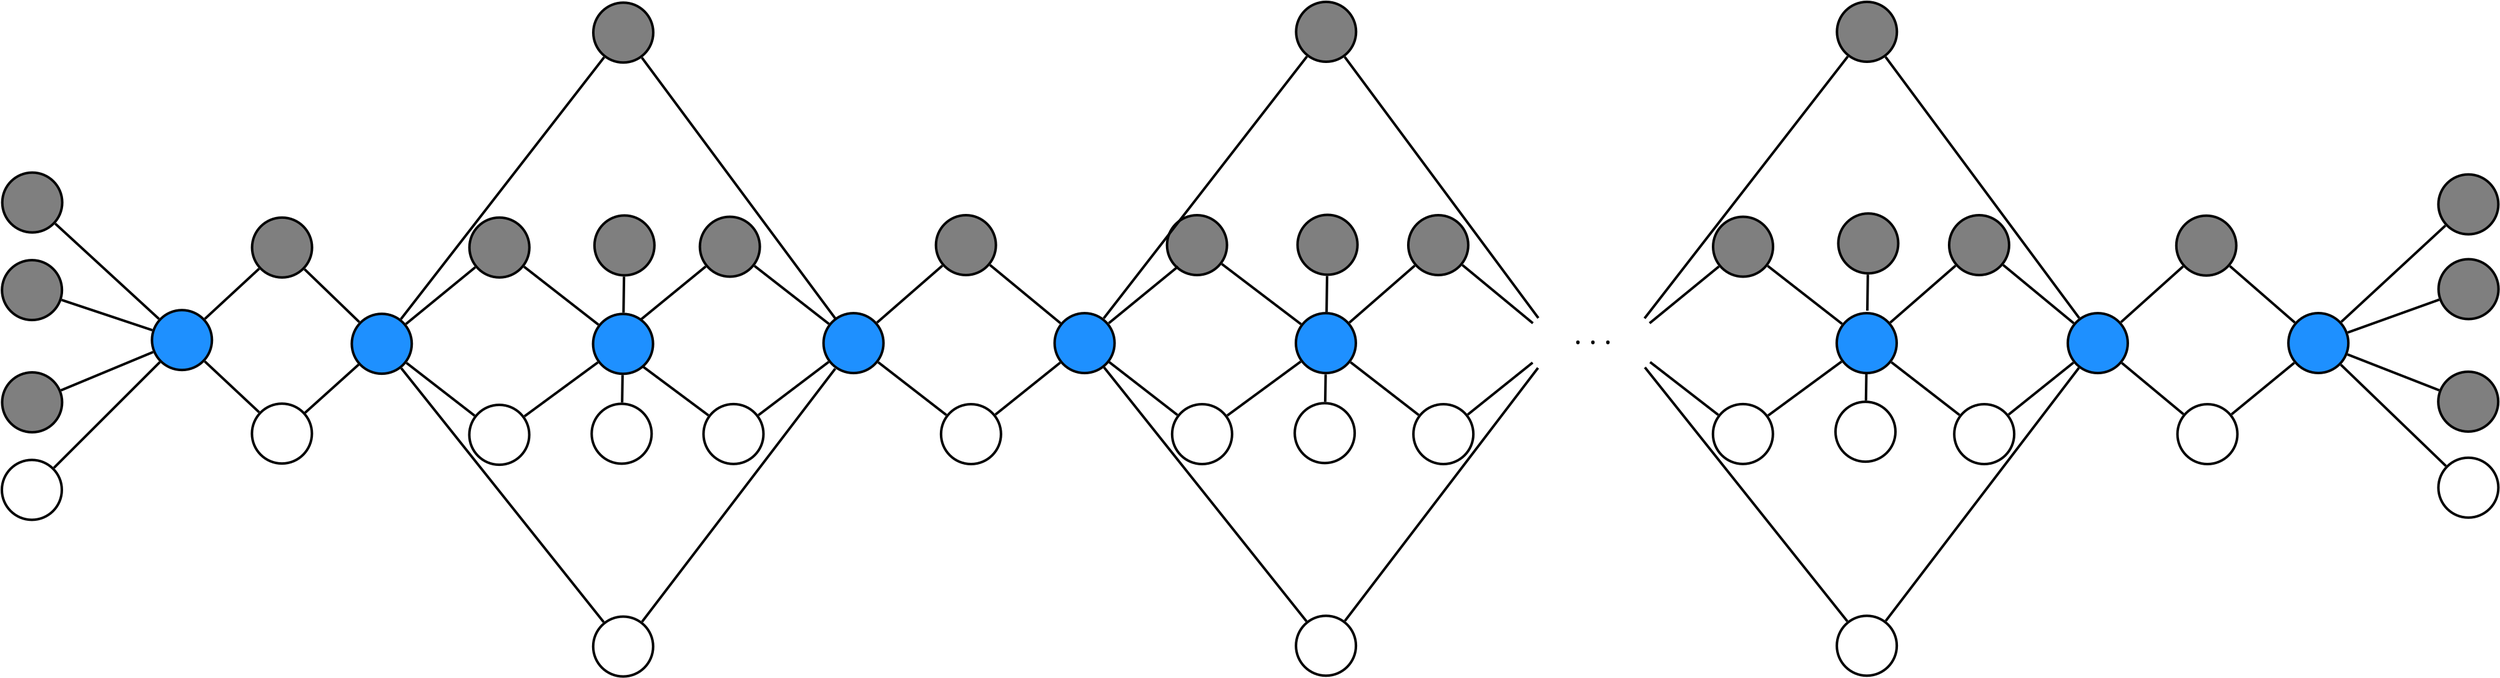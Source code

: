 <?xml version="1.0" encoding="UTF-8"?>
<dia:diagram xmlns:dia="http://www.lysator.liu.se/~alla/dia/">
  <dia:layer name="Background" visible="true" active="true">
    <dia:object type="Standard - Line" version="0" id="O0">
      <dia:attribute name="obj_pos">
        <dia:point val="77.195,16.646"/>
      </dia:attribute>
      <dia:attribute name="obj_bb">
        <dia:rectangle val="77.054,16.505;82.539,21.317"/>
      </dia:attribute>
      <dia:attribute name="conn_endpoints">
        <dia:point val="77.195,16.646"/>
        <dia:point val="82.397,21.176"/>
      </dia:attribute>
      <dia:attribute name="numcp">
        <dia:int val="1"/>
      </dia:attribute>
      <dia:attribute name="line_width">
        <dia:real val="0.2"/>
      </dia:attribute>
      <dia:connections>
        <dia:connection handle="0" to="O7" connection="8"/>
        <dia:connection handle="1" to="O19" connection="8"/>
      </dia:connections>
    </dia:object>
    <dia:object type="Standard - Line" version="0" id="O1">
      <dia:attribute name="obj_pos">
        <dia:point val="-40.924,16.633"/>
      </dia:attribute>
      <dia:attribute name="obj_bb">
        <dia:rectangle val="-41.064,16.492;-34.825,21.424"/>
      </dia:attribute>
      <dia:attribute name="conn_endpoints">
        <dia:point val="-40.924,16.633"/>
        <dia:point val="-34.965,21.284"/>
      </dia:attribute>
      <dia:attribute name="numcp">
        <dia:int val="1"/>
      </dia:attribute>
      <dia:attribute name="line_width">
        <dia:real val="0.2"/>
      </dia:attribute>
      <dia:connections>
        <dia:connection handle="0" to="O6" connection="8"/>
        <dia:connection handle="1" to="O26" connection="8"/>
      </dia:connections>
    </dia:object>
    <dia:object type="Standard - Line" version="0" id="O2">
      <dia:attribute name="obj_pos">
        <dia:point val="68.481,21.142"/>
      </dia:attribute>
      <dia:attribute name="obj_bb">
        <dia:rectangle val="68.34,16.535;73.592,21.283"/>
      </dia:attribute>
      <dia:attribute name="conn_endpoints">
        <dia:point val="68.481,21.142"/>
        <dia:point val="73.451,16.676"/>
      </dia:attribute>
      <dia:attribute name="numcp">
        <dia:int val="1"/>
      </dia:attribute>
      <dia:attribute name="line_width">
        <dia:real val="0.2"/>
      </dia:attribute>
      <dia:connections>
        <dia:connection handle="1" to="O7" connection="8"/>
      </dia:connections>
    </dia:object>
    <dia:object type="Standard - Line" version="0" id="O3">
      <dia:attribute name="obj_pos">
        <dia:point val="86.117,21.119"/>
      </dia:attribute>
      <dia:attribute name="obj_bb">
        <dia:rectangle val="85.975,13.257;94.598,21.261"/>
      </dia:attribute>
      <dia:attribute name="conn_endpoints">
        <dia:point val="86.117,21.119"/>
        <dia:point val="94.457,13.398"/>
      </dia:attribute>
      <dia:attribute name="numcp">
        <dia:int val="1"/>
      </dia:attribute>
      <dia:attribute name="line_width">
        <dia:real val="0.2"/>
      </dia:attribute>
      <dia:connections>
        <dia:connection handle="0" to="O19" connection="8"/>
        <dia:connection handle="1" to="O8" connection="8"/>
      </dia:connections>
    </dia:object>
    <dia:object type="Standard - Line" version="0" id="O4">
      <dia:attribute name="obj_pos">
        <dia:point val="86.635,21.971"/>
      </dia:attribute>
      <dia:attribute name="obj_bb">
        <dia:rectangle val="86.507,19.213;94.078,22.099"/>
      </dia:attribute>
      <dia:attribute name="conn_endpoints">
        <dia:point val="86.635,21.971"/>
        <dia:point val="93.95,19.341"/>
      </dia:attribute>
      <dia:attribute name="numcp">
        <dia:int val="1"/>
      </dia:attribute>
      <dia:attribute name="line_width">
        <dia:real val="0.2"/>
      </dia:attribute>
      <dia:connections>
        <dia:connection handle="0" to="O19" connection="8"/>
        <dia:connection handle="1" to="O9" connection="8"/>
      </dia:connections>
    </dia:object>
    <dia:object type="Standard - Line" version="0" id="O5">
      <dia:attribute name="obj_pos">
        <dia:point val="-50.378,21.228"/>
      </dia:attribute>
      <dia:attribute name="obj_bb">
        <dia:rectangle val="-50.519,16.539;-44.687,21.368"/>
      </dia:attribute>
      <dia:attribute name="conn_endpoints">
        <dia:point val="-50.378,21.228"/>
        <dia:point val="-44.828,16.68"/>
      </dia:attribute>
      <dia:attribute name="numcp">
        <dia:int val="1"/>
      </dia:attribute>
      <dia:attribute name="line_width">
        <dia:real val="0.2"/>
      </dia:attribute>
      <dia:connections>
        <dia:connection handle="1" to="O6" connection="8"/>
      </dia:connections>
    </dia:object>
    <dia:object type="Standard - Ellipse" version="0" id="O6">
      <dia:attribute name="obj_pos">
        <dia:point val="-45.294,12.695"/>
      </dia:attribute>
      <dia:attribute name="obj_bb">
        <dia:rectangle val="-45.394,12.595;-40.394,17.595"/>
      </dia:attribute>
      <dia:attribute name="elem_corner">
        <dia:point val="-45.294,12.695"/>
      </dia:attribute>
      <dia:attribute name="elem_width">
        <dia:real val="4.8"/>
      </dia:attribute>
      <dia:attribute name="elem_height">
        <dia:real val="4.8"/>
      </dia:attribute>
      <dia:attribute name="border_width">
        <dia:real val="0.2"/>
      </dia:attribute>
      <dia:attribute name="inner_color">
        <dia:color val="#7f7f7f"/>
      </dia:attribute>
      <dia:attribute name="aspect">
        <dia:enum val="2"/>
      </dia:attribute>
    </dia:object>
    <dia:object type="Standard - Ellipse" version="0" id="O7">
      <dia:attribute name="obj_pos">
        <dia:point val="72.91,12.605"/>
      </dia:attribute>
      <dia:attribute name="obj_bb">
        <dia:rectangle val="72.81,12.505;77.81,17.505"/>
      </dia:attribute>
      <dia:attribute name="elem_corner">
        <dia:point val="72.91,12.605"/>
      </dia:attribute>
      <dia:attribute name="elem_width">
        <dia:real val="4.8"/>
      </dia:attribute>
      <dia:attribute name="elem_height">
        <dia:real val="4.8"/>
      </dia:attribute>
      <dia:attribute name="border_width">
        <dia:real val="0.2"/>
      </dia:attribute>
      <dia:attribute name="inner_color">
        <dia:color val="#7f7f7f"/>
      </dia:attribute>
      <dia:attribute name="aspect">
        <dia:enum val="2"/>
      </dia:attribute>
    </dia:object>
    <dia:object type="Standard - Ellipse" version="0" id="O8">
      <dia:attribute name="obj_pos">
        <dia:point val="93.891,9.3"/>
      </dia:attribute>
      <dia:attribute name="obj_bb">
        <dia:rectangle val="93.791,9.2;98.791,14.2"/>
      </dia:attribute>
      <dia:attribute name="elem_corner">
        <dia:point val="93.891,9.3"/>
      </dia:attribute>
      <dia:attribute name="elem_width">
        <dia:real val="4.8"/>
      </dia:attribute>
      <dia:attribute name="elem_height">
        <dia:real val="4.8"/>
      </dia:attribute>
      <dia:attribute name="border_width">
        <dia:real val="0.2"/>
      </dia:attribute>
      <dia:attribute name="inner_color">
        <dia:color val="#7f7f7f"/>
      </dia:attribute>
      <dia:attribute name="aspect">
        <dia:enum val="2"/>
      </dia:attribute>
    </dia:object>
    <dia:object type="Standard - Ellipse" version="0" id="O9">
      <dia:attribute name="obj_pos">
        <dia:point val="93.903,16.095"/>
      </dia:attribute>
      <dia:attribute name="obj_bb">
        <dia:rectangle val="93.802,15.995;98.802,20.995"/>
      </dia:attribute>
      <dia:attribute name="elem_corner">
        <dia:point val="93.903,16.095"/>
      </dia:attribute>
      <dia:attribute name="elem_width">
        <dia:real val="4.8"/>
      </dia:attribute>
      <dia:attribute name="elem_height">
        <dia:real val="4.8"/>
      </dia:attribute>
      <dia:attribute name="border_width">
        <dia:real val="0.2"/>
      </dia:attribute>
      <dia:attribute name="inner_color">
        <dia:color val="#7f7f7f"/>
      </dia:attribute>
      <dia:attribute name="aspect">
        <dia:enum val="2"/>
      </dia:attribute>
    </dia:object>
    <dia:object type="Standard - Line" version="0" id="O10">
      <dia:attribute name="obj_pos">
        <dia:point val="77.331,28.532"/>
      </dia:attribute>
      <dia:attribute name="obj_bb">
        <dia:rectangle val="77.191,24.265;82.492,28.673"/>
      </dia:attribute>
      <dia:attribute name="conn_endpoints">
        <dia:point val="77.331,28.532"/>
        <dia:point val="82.351,24.405"/>
      </dia:attribute>
      <dia:attribute name="numcp">
        <dia:int val="1"/>
      </dia:attribute>
      <dia:attribute name="line_width">
        <dia:real val="0.2"/>
      </dia:attribute>
      <dia:connections>
        <dia:connection handle="0" to="O18" connection="8"/>
        <dia:connection handle="1" to="O19" connection="8"/>
      </dia:connections>
    </dia:object>
    <dia:object type="Standard - Line" version="0" id="O11">
      <dia:attribute name="obj_pos">
        <dia:point val="-40.612,28.599"/>
      </dia:attribute>
      <dia:attribute name="obj_bb">
        <dia:rectangle val="-40.752,24.192;-34.847,28.739"/>
      </dia:attribute>
      <dia:attribute name="conn_endpoints">
        <dia:point val="-40.612,28.599"/>
        <dia:point val="-34.987,24.332"/>
      </dia:attribute>
      <dia:attribute name="numcp">
        <dia:int val="1"/>
      </dia:attribute>
      <dia:attribute name="line_width">
        <dia:real val="0.2"/>
      </dia:attribute>
      <dia:connections>
        <dia:connection handle="0" to="O17" connection="8"/>
        <dia:connection handle="1" to="O26" connection="8"/>
      </dia:connections>
    </dia:object>
    <dia:object type="Standard - Line" version="0" id="O12">
      <dia:attribute name="obj_pos">
        <dia:point val="68.544,24.412"/>
      </dia:attribute>
      <dia:attribute name="obj_bb">
        <dia:rectangle val="68.403,24.271;73.619,28.661"/>
      </dia:attribute>
      <dia:attribute name="conn_endpoints">
        <dia:point val="68.544,24.412"/>
        <dia:point val="73.479,28.52"/>
      </dia:attribute>
      <dia:attribute name="numcp">
        <dia:int val="1"/>
      </dia:attribute>
      <dia:attribute name="line_width">
        <dia:real val="0.2"/>
      </dia:attribute>
      <dia:connections>
        <dia:connection handle="1" to="O18" connection="8"/>
      </dia:connections>
    </dia:object>
    <dia:object type="Standard - Line" version="0" id="O13">
      <dia:attribute name="obj_pos">
        <dia:point val="86.61,23.729"/>
      </dia:attribute>
      <dia:attribute name="obj_bb">
        <dia:rectangle val="86.48,23.599;94.083,26.733"/>
      </dia:attribute>
      <dia:attribute name="conn_endpoints">
        <dia:point val="86.61,23.729"/>
        <dia:point val="93.953,26.604"/>
      </dia:attribute>
      <dia:attribute name="numcp">
        <dia:int val="1"/>
      </dia:attribute>
      <dia:attribute name="line_width">
        <dia:real val="0.2"/>
      </dia:attribute>
      <dia:connections>
        <dia:connection handle="0" to="O19" connection="8"/>
        <dia:connection handle="1" to="O20" connection="8"/>
      </dia:connections>
    </dia:object>
    <dia:object type="Standard - Line" version="0" id="O14">
      <dia:attribute name="obj_pos">
        <dia:point val="86.081,24.553"/>
      </dia:attribute>
      <dia:attribute name="obj_bb">
        <dia:rectangle val="85.939,24.412;94.636,32.816"/>
      </dia:attribute>
      <dia:attribute name="conn_endpoints">
        <dia:point val="86.081,24.553"/>
        <dia:point val="94.494,32.674"/>
      </dia:attribute>
      <dia:attribute name="numcp">
        <dia:int val="1"/>
      </dia:attribute>
      <dia:attribute name="line_width">
        <dia:real val="0.2"/>
      </dia:attribute>
      <dia:connections>
        <dia:connection handle="0" to="O19" connection="8"/>
        <dia:connection handle="1" to="O21" connection="8"/>
      </dia:connections>
    </dia:object>
    <dia:object type="Standard - Text" version="1" id="O15">
      <dia:attribute name="obj_pos">
        <dia:point val="24.698,22.915"/>
      </dia:attribute>
      <dia:attribute name="obj_bb">
        <dia:rectangle val="24.698,20.815;28.285,23.45"/>
      </dia:attribute>
      <dia:attribute name="text">
        <dia:composite type="text">
          <dia:attribute name="string">
            <dia:string>#. . .#</dia:string>
          </dia:attribute>
          <dia:attribute name="font">
            <dia:font family="sans" style="0" name="Helvetica"/>
          </dia:attribute>
          <dia:attribute name="height">
            <dia:real val="2.825"/>
          </dia:attribute>
          <dia:attribute name="pos">
            <dia:point val="24.698,22.915"/>
          </dia:attribute>
          <dia:attribute name="color">
            <dia:color val="#000000"/>
          </dia:attribute>
          <dia:attribute name="alignment">
            <dia:enum val="0"/>
          </dia:attribute>
        </dia:composite>
      </dia:attribute>
      <dia:attribute name="valign">
        <dia:enum val="3"/>
      </dia:attribute>
    </dia:object>
    <dia:object type="Standard - Line" version="0" id="O16">
      <dia:attribute name="obj_pos">
        <dia:point val="-50.336,24.345"/>
      </dia:attribute>
      <dia:attribute name="obj_bb">
        <dia:rectangle val="-50.476,24.205;-44.467,28.757"/>
      </dia:attribute>
      <dia:attribute name="conn_endpoints">
        <dia:point val="-50.336,24.345"/>
        <dia:point val="-44.607,28.617"/>
      </dia:attribute>
      <dia:attribute name="numcp">
        <dia:int val="1"/>
      </dia:attribute>
      <dia:attribute name="line_width">
        <dia:real val="0.2"/>
      </dia:attribute>
      <dia:connections>
        <dia:connection handle="1" to="O17" connection="8"/>
      </dia:connections>
    </dia:object>
    <dia:object type="Standard - Ellipse" version="0" id="O17">
      <dia:attribute name="obj_pos">
        <dia:point val="-45.004,27.71"/>
      </dia:attribute>
      <dia:attribute name="obj_bb">
        <dia:rectangle val="-45.104,27.61;-40.104,32.61"/>
      </dia:attribute>
      <dia:attribute name="elem_corner">
        <dia:point val="-45.004,27.71"/>
      </dia:attribute>
      <dia:attribute name="elem_width">
        <dia:real val="4.8"/>
      </dia:attribute>
      <dia:attribute name="elem_height">
        <dia:real val="4.8"/>
      </dia:attribute>
      <dia:attribute name="border_width">
        <dia:real val="0.2"/>
      </dia:attribute>
      <dia:attribute name="show_background">
        <dia:boolean val="false"/>
      </dia:attribute>
      <dia:attribute name="aspect">
        <dia:enum val="2"/>
      </dia:attribute>
    </dia:object>
    <dia:object type="Standard - Ellipse" version="0" id="O18">
      <dia:attribute name="obj_pos">
        <dia:point val="73,27.72"/>
      </dia:attribute>
      <dia:attribute name="obj_bb">
        <dia:rectangle val="72.9,27.62;77.9,32.62"/>
      </dia:attribute>
      <dia:attribute name="elem_corner">
        <dia:point val="73,27.72"/>
      </dia:attribute>
      <dia:attribute name="elem_width">
        <dia:real val="4.8"/>
      </dia:attribute>
      <dia:attribute name="elem_height">
        <dia:real val="4.8"/>
      </dia:attribute>
      <dia:attribute name="border_width">
        <dia:real val="0.2"/>
      </dia:attribute>
      <dia:attribute name="show_background">
        <dia:boolean val="false"/>
      </dia:attribute>
      <dia:attribute name="aspect">
        <dia:enum val="2"/>
      </dia:attribute>
    </dia:object>
    <dia:object type="Standard - Ellipse" version="0" id="O19">
      <dia:attribute name="obj_pos">
        <dia:point val="81.882,20.418"/>
      </dia:attribute>
      <dia:attribute name="obj_bb">
        <dia:rectangle val="81.782,20.317;86.782,25.317"/>
      </dia:attribute>
      <dia:attribute name="elem_corner">
        <dia:point val="81.882,20.418"/>
      </dia:attribute>
      <dia:attribute name="elem_width">
        <dia:real val="4.8"/>
      </dia:attribute>
      <dia:attribute name="elem_height">
        <dia:real val="4.8"/>
      </dia:attribute>
      <dia:attribute name="border_width">
        <dia:real val="0.2"/>
      </dia:attribute>
      <dia:attribute name="inner_color">
        <dia:color val="#1e90ff"/>
      </dia:attribute>
      <dia:attribute name="aspect">
        <dia:enum val="2"/>
      </dia:attribute>
    </dia:object>
    <dia:object type="Standard - Ellipse" version="0" id="O20">
      <dia:attribute name="obj_pos">
        <dia:point val="93.881,25.115"/>
      </dia:attribute>
      <dia:attribute name="obj_bb">
        <dia:rectangle val="93.781,25.015;98.781,30.015"/>
      </dia:attribute>
      <dia:attribute name="elem_corner">
        <dia:point val="93.881,25.115"/>
      </dia:attribute>
      <dia:attribute name="elem_width">
        <dia:real val="4.8"/>
      </dia:attribute>
      <dia:attribute name="elem_height">
        <dia:real val="4.8"/>
      </dia:attribute>
      <dia:attribute name="border_width">
        <dia:real val="0.2"/>
      </dia:attribute>
      <dia:attribute name="inner_color">
        <dia:color val="#7f7f7f"/>
      </dia:attribute>
      <dia:attribute name="aspect">
        <dia:enum val="2"/>
      </dia:attribute>
    </dia:object>
    <dia:object type="Standard - Ellipse" version="0" id="O21">
      <dia:attribute name="obj_pos">
        <dia:point val="93.892,32.01"/>
      </dia:attribute>
      <dia:attribute name="obj_bb">
        <dia:rectangle val="93.793,31.91;98.793,36.91"/>
      </dia:attribute>
      <dia:attribute name="elem_corner">
        <dia:point val="93.892,32.01"/>
      </dia:attribute>
      <dia:attribute name="elem_width">
        <dia:real val="4.8"/>
      </dia:attribute>
      <dia:attribute name="elem_height">
        <dia:real val="4.8"/>
      </dia:attribute>
      <dia:attribute name="border_width">
        <dia:real val="0.2"/>
      </dia:attribute>
      <dia:attribute name="show_background">
        <dia:boolean val="false"/>
      </dia:attribute>
      <dia:attribute name="aspect">
        <dia:enum val="2"/>
      </dia:attribute>
    </dia:object>
    <dia:object type="Standard - Line" version="0" id="O22">
      <dia:attribute name="obj_pos">
        <dia:point val="-22.069,16.56"/>
      </dia:attribute>
      <dia:attribute name="obj_bb">
        <dia:rectangle val="-22.209,16.419;-16.28,21.37"/>
      </dia:attribute>
      <dia:attribute name="conn_endpoints">
        <dia:point val="-22.069,16.56"/>
        <dia:point val="-16.421,21.229"/>
      </dia:attribute>
      <dia:attribute name="numcp">
        <dia:int val="1"/>
      </dia:attribute>
      <dia:attribute name="line_width">
        <dia:real val="0.2"/>
      </dia:attribute>
      <dia:connections>
        <dia:connection handle="0" to="O28" connection="8"/>
        <dia:connection handle="1" to="O31" connection="8"/>
      </dia:connections>
    </dia:object>
    <dia:object type="Standard - Line" version="0" id="O23">
      <dia:attribute name="obj_pos">
        <dia:point val="-31.111,21.178"/>
      </dia:attribute>
      <dia:attribute name="obj_bb">
        <dia:rectangle val="-31.252,16.47;-25.737,21.319"/>
      </dia:attribute>
      <dia:attribute name="conn_endpoints">
        <dia:point val="-31.111,21.178"/>
        <dia:point val="-25.878,16.611"/>
      </dia:attribute>
      <dia:attribute name="numcp">
        <dia:int val="1"/>
      </dia:attribute>
      <dia:attribute name="line_width">
        <dia:real val="0.2"/>
      </dia:attribute>
      <dia:connections>
        <dia:connection handle="0" to="O26" connection="8"/>
        <dia:connection handle="1" to="O28" connection="8"/>
      </dia:connections>
    </dia:object>
    <dia:object type="Standard - Line" version="0" id="O24">
      <dia:attribute name="obj_pos">
        <dia:point val="-21.638,28.554"/>
      </dia:attribute>
      <dia:attribute name="obj_bb">
        <dia:rectangle val="-21.778,24.246;-16.304,28.695"/>
      </dia:attribute>
      <dia:attribute name="conn_endpoints">
        <dia:point val="-21.638,28.554"/>
        <dia:point val="-16.444,24.386"/>
      </dia:attribute>
      <dia:attribute name="numcp">
        <dia:int val="1"/>
      </dia:attribute>
      <dia:attribute name="line_width">
        <dia:real val="0.2"/>
      </dia:attribute>
      <dia:connections>
        <dia:connection handle="0" to="O27" connection="8"/>
        <dia:connection handle="1" to="O31" connection="8"/>
      </dia:connections>
    </dia:object>
    <dia:object type="Standard - Line" version="0" id="O25">
      <dia:attribute name="obj_pos">
        <dia:point val="-31.019,24.354"/>
      </dia:attribute>
      <dia:attribute name="obj_bb">
        <dia:rectangle val="-31.16,24.214;-25.422,28.727"/>
      </dia:attribute>
      <dia:attribute name="conn_endpoints">
        <dia:point val="-31.019,24.354"/>
        <dia:point val="-25.563,28.587"/>
      </dia:attribute>
      <dia:attribute name="numcp">
        <dia:int val="1"/>
      </dia:attribute>
      <dia:attribute name="line_width">
        <dia:real val="0.2"/>
      </dia:attribute>
      <dia:connections>
        <dia:connection handle="0" to="O26" connection="8"/>
        <dia:connection handle="1" to="O27" connection="8"/>
      </dia:connections>
    </dia:object>
    <dia:object type="Standard - Ellipse" version="0" id="O26">
      <dia:attribute name="obj_pos">
        <dia:point val="-35.395,20.422"/>
      </dia:attribute>
      <dia:attribute name="obj_bb">
        <dia:rectangle val="-35.495,20.322;-30.495,25.322"/>
      </dia:attribute>
      <dia:attribute name="elem_corner">
        <dia:point val="-35.395,20.422"/>
      </dia:attribute>
      <dia:attribute name="elem_width">
        <dia:real val="4.8"/>
      </dia:attribute>
      <dia:attribute name="elem_height">
        <dia:real val="4.8"/>
      </dia:attribute>
      <dia:attribute name="border_width">
        <dia:real val="0.2"/>
      </dia:attribute>
      <dia:attribute name="inner_color">
        <dia:color val="#1e90ff"/>
      </dia:attribute>
      <dia:attribute name="aspect">
        <dia:enum val="2"/>
      </dia:attribute>
    </dia:object>
    <dia:object type="Standard - Ellipse" version="0" id="O27">
      <dia:attribute name="obj_pos">
        <dia:point val="-25.987,27.719"/>
      </dia:attribute>
      <dia:attribute name="obj_bb">
        <dia:rectangle val="-26.087,27.619;-21.087,32.619"/>
      </dia:attribute>
      <dia:attribute name="elem_corner">
        <dia:point val="-25.987,27.719"/>
      </dia:attribute>
      <dia:attribute name="elem_width">
        <dia:real val="4.8"/>
      </dia:attribute>
      <dia:attribute name="elem_height">
        <dia:real val="4.8"/>
      </dia:attribute>
      <dia:attribute name="border_width">
        <dia:real val="0.2"/>
      </dia:attribute>
      <dia:attribute name="show_background">
        <dia:boolean val="false"/>
      </dia:attribute>
      <dia:attribute name="aspect">
        <dia:enum val="2"/>
      </dia:attribute>
    </dia:object>
    <dia:object type="Standard - Ellipse" version="0" id="O28">
      <dia:attribute name="obj_pos">
        <dia:point val="-26.395,12.568"/>
      </dia:attribute>
      <dia:attribute name="obj_bb">
        <dia:rectangle val="-26.495,12.467;-21.495,17.468"/>
      </dia:attribute>
      <dia:attribute name="elem_corner">
        <dia:point val="-26.395,12.568"/>
      </dia:attribute>
      <dia:attribute name="elem_width">
        <dia:real val="4.8"/>
      </dia:attribute>
      <dia:attribute name="elem_height">
        <dia:real val="4.8"/>
      </dia:attribute>
      <dia:attribute name="border_width">
        <dia:real val="0.2"/>
      </dia:attribute>
      <dia:attribute name="inner_color">
        <dia:color val="#7f7f7f"/>
      </dia:attribute>
      <dia:attribute name="aspect">
        <dia:enum val="2"/>
      </dia:attribute>
    </dia:object>
    <dia:object type="Standard - Line" version="0" id="O29">
      <dia:attribute name="obj_pos">
        <dia:point val="-3.507,16.48"/>
      </dia:attribute>
      <dia:attribute name="obj_bb">
        <dia:rectangle val="-3.647,16.34;2.975,21.449"/>
      </dia:attribute>
      <dia:attribute name="conn_endpoints">
        <dia:point val="-3.507,16.48"/>
        <dia:point val="2.835,21.309"/>
      </dia:attribute>
      <dia:attribute name="numcp">
        <dia:int val="1"/>
      </dia:attribute>
      <dia:attribute name="line_width">
        <dia:real val="0.2"/>
      </dia:attribute>
      <dia:connections>
        <dia:connection handle="0" to="O33" connection="8"/>
        <dia:connection handle="1" to="O40" connection="8"/>
      </dia:connections>
    </dia:object>
    <dia:object type="Standard - Line" version="0" id="O30">
      <dia:attribute name="obj_pos">
        <dia:point val="-12.524,24.343"/>
      </dia:attribute>
      <dia:attribute name="obj_bb">
        <dia:rectangle val="-12.664,24.203;-6.917,28.729"/>
      </dia:attribute>
      <dia:attribute name="conn_endpoints">
        <dia:point val="-12.524,24.343"/>
        <dia:point val="-7.058,28.588"/>
      </dia:attribute>
      <dia:attribute name="numcp">
        <dia:int val="1"/>
      </dia:attribute>
      <dia:attribute name="line_width">
        <dia:real val="0.2"/>
      </dia:attribute>
      <dia:connections>
        <dia:connection handle="1" to="O32" connection="8"/>
      </dia:connections>
    </dia:object>
    <dia:object type="Standard - Ellipse" version="0" id="O31">
      <dia:attribute name="obj_pos">
        <dia:point val="-16.895,20.422"/>
      </dia:attribute>
      <dia:attribute name="obj_bb">
        <dia:rectangle val="-16.995,20.322;-11.995,25.322"/>
      </dia:attribute>
      <dia:attribute name="elem_corner">
        <dia:point val="-16.895,20.422"/>
      </dia:attribute>
      <dia:attribute name="elem_width">
        <dia:real val="4.8"/>
      </dia:attribute>
      <dia:attribute name="elem_height">
        <dia:real val="4.8"/>
      </dia:attribute>
      <dia:attribute name="border_width">
        <dia:real val="0.2"/>
      </dia:attribute>
      <dia:attribute name="inner_color">
        <dia:color val="#1e90ff"/>
      </dia:attribute>
      <dia:attribute name="aspect">
        <dia:enum val="2"/>
      </dia:attribute>
    </dia:object>
    <dia:object type="Standard - Ellipse" version="0" id="O32">
      <dia:attribute name="obj_pos">
        <dia:point val="-7.487,27.719"/>
      </dia:attribute>
      <dia:attribute name="obj_bb">
        <dia:rectangle val="-7.587,27.619;-2.587,32.619"/>
      </dia:attribute>
      <dia:attribute name="elem_corner">
        <dia:point val="-7.487,27.719"/>
      </dia:attribute>
      <dia:attribute name="elem_width">
        <dia:real val="4.8"/>
      </dia:attribute>
      <dia:attribute name="elem_height">
        <dia:real val="4.8"/>
      </dia:attribute>
      <dia:attribute name="border_width">
        <dia:real val="0.2"/>
      </dia:attribute>
      <dia:attribute name="show_background">
        <dia:boolean val="false"/>
      </dia:attribute>
      <dia:attribute name="aspect">
        <dia:enum val="2"/>
      </dia:attribute>
    </dia:object>
    <dia:object type="Standard - Ellipse" version="0" id="O33">
      <dia:attribute name="obj_pos">
        <dia:point val="-7.895,12.568"/>
      </dia:attribute>
      <dia:attribute name="obj_bb">
        <dia:rectangle val="-7.995,12.467;-2.995,17.468"/>
      </dia:attribute>
      <dia:attribute name="elem_corner">
        <dia:point val="-7.895,12.568"/>
      </dia:attribute>
      <dia:attribute name="elem_width">
        <dia:real val="4.8"/>
      </dia:attribute>
      <dia:attribute name="elem_height">
        <dia:real val="4.8"/>
      </dia:attribute>
      <dia:attribute name="border_width">
        <dia:real val="0.2"/>
      </dia:attribute>
      <dia:attribute name="inner_color">
        <dia:color val="#7f7f7f"/>
      </dia:attribute>
      <dia:attribute name="aspect">
        <dia:enum val="2"/>
      </dia:attribute>
    </dia:object>
    <dia:object type="Standard - Line" version="0" id="O34">
      <dia:attribute name="obj_pos">
        <dia:point val="-12.561,21.228"/>
      </dia:attribute>
      <dia:attribute name="obj_bb">
        <dia:rectangle val="-12.702,16.539;-6.87,21.369"/>
      </dia:attribute>
      <dia:attribute name="conn_endpoints">
        <dia:point val="-12.561,21.228"/>
        <dia:point val="-7.011,16.68"/>
      </dia:attribute>
      <dia:attribute name="numcp">
        <dia:int val="1"/>
      </dia:attribute>
      <dia:attribute name="line_width">
        <dia:real val="0.2"/>
      </dia:attribute>
    </dia:object>
    <dia:object type="Standard - Line" version="0" id="O35">
      <dia:attribute name="obj_pos">
        <dia:point val="-3.074,28.629"/>
      </dia:attribute>
      <dia:attribute name="obj_bb">
        <dia:rectangle val="-3.213,24.163;2.949,28.769"/>
      </dia:attribute>
      <dia:attribute name="conn_endpoints">
        <dia:point val="-3.074,28.629"/>
        <dia:point val="2.809,24.302"/>
      </dia:attribute>
      <dia:attribute name="numcp">
        <dia:int val="1"/>
      </dia:attribute>
      <dia:attribute name="line_width">
        <dia:real val="0.2"/>
      </dia:attribute>
      <dia:connections>
        <dia:connection handle="1" to="O40" connection="8"/>
      </dia:connections>
    </dia:object>
    <dia:object type="Standard - Line" version="0" id="O36">
      <dia:attribute name="obj_pos">
        <dia:point val="15.749,16.561"/>
      </dia:attribute>
      <dia:attribute name="obj_bb">
        <dia:rectangle val="15.609,16.42;21.537,21.37"/>
      </dia:attribute>
      <dia:attribute name="conn_endpoints">
        <dia:point val="15.749,16.561"/>
        <dia:point val="21.396,21.229"/>
      </dia:attribute>
      <dia:attribute name="numcp">
        <dia:int val="1"/>
      </dia:attribute>
      <dia:attribute name="line_width">
        <dia:real val="0.2"/>
      </dia:attribute>
      <dia:connections>
        <dia:connection handle="0" to="O42" connection="8"/>
      </dia:connections>
    </dia:object>
    <dia:object type="Standard - Line" version="0" id="O37">
      <dia:attribute name="obj_pos">
        <dia:point val="6.706,21.178"/>
      </dia:attribute>
      <dia:attribute name="obj_bb">
        <dia:rectangle val="6.565,16.47;12.08,21.319"/>
      </dia:attribute>
      <dia:attribute name="conn_endpoints">
        <dia:point val="6.706,21.178"/>
        <dia:point val="11.939,16.611"/>
      </dia:attribute>
      <dia:attribute name="numcp">
        <dia:int val="1"/>
      </dia:attribute>
      <dia:attribute name="line_width">
        <dia:real val="0.2"/>
      </dia:attribute>
      <dia:connections>
        <dia:connection handle="0" to="O40" connection="8"/>
        <dia:connection handle="1" to="O42" connection="8"/>
      </dia:connections>
    </dia:object>
    <dia:object type="Standard - Line" version="0" id="O38">
      <dia:attribute name="obj_pos">
        <dia:point val="16.18,28.554"/>
      </dia:attribute>
      <dia:attribute name="obj_bb">
        <dia:rectangle val="16.039,24.246;21.514,28.695"/>
      </dia:attribute>
      <dia:attribute name="conn_endpoints">
        <dia:point val="16.18,28.554"/>
        <dia:point val="21.373,24.386"/>
      </dia:attribute>
      <dia:attribute name="numcp">
        <dia:int val="1"/>
      </dia:attribute>
      <dia:attribute name="line_width">
        <dia:real val="0.2"/>
      </dia:attribute>
      <dia:connections>
        <dia:connection handle="0" to="O41" connection="8"/>
      </dia:connections>
    </dia:object>
    <dia:object type="Standard - Line" version="0" id="O39">
      <dia:attribute name="obj_pos">
        <dia:point val="6.798,24.354"/>
      </dia:attribute>
      <dia:attribute name="obj_bb">
        <dia:rectangle val="6.658,24.214;12.395,28.727"/>
      </dia:attribute>
      <dia:attribute name="conn_endpoints">
        <dia:point val="6.798,24.354"/>
        <dia:point val="12.255,28.587"/>
      </dia:attribute>
      <dia:attribute name="numcp">
        <dia:int val="1"/>
      </dia:attribute>
      <dia:attribute name="line_width">
        <dia:real val="0.2"/>
      </dia:attribute>
      <dia:connections>
        <dia:connection handle="0" to="O40" connection="8"/>
        <dia:connection handle="1" to="O41" connection="8"/>
      </dia:connections>
    </dia:object>
    <dia:object type="Standard - Ellipse" version="0" id="O40">
      <dia:attribute name="obj_pos">
        <dia:point val="2.422,20.422"/>
      </dia:attribute>
      <dia:attribute name="obj_bb">
        <dia:rectangle val="2.322,20.322;7.322,25.322"/>
      </dia:attribute>
      <dia:attribute name="elem_corner">
        <dia:point val="2.422,20.422"/>
      </dia:attribute>
      <dia:attribute name="elem_width">
        <dia:real val="4.8"/>
      </dia:attribute>
      <dia:attribute name="elem_height">
        <dia:real val="4.8"/>
      </dia:attribute>
      <dia:attribute name="border_width">
        <dia:real val="0.2"/>
      </dia:attribute>
      <dia:attribute name="inner_color">
        <dia:color val="#1e90ff"/>
      </dia:attribute>
      <dia:attribute name="aspect">
        <dia:enum val="2"/>
      </dia:attribute>
    </dia:object>
    <dia:object type="Standard - Ellipse" version="0" id="O41">
      <dia:attribute name="obj_pos">
        <dia:point val="11.83,27.719"/>
      </dia:attribute>
      <dia:attribute name="obj_bb">
        <dia:rectangle val="11.73,27.619;16.73,32.619"/>
      </dia:attribute>
      <dia:attribute name="elem_corner">
        <dia:point val="11.83,27.719"/>
      </dia:attribute>
      <dia:attribute name="elem_width">
        <dia:real val="4.8"/>
      </dia:attribute>
      <dia:attribute name="elem_height">
        <dia:real val="4.8"/>
      </dia:attribute>
      <dia:attribute name="border_width">
        <dia:real val="0.2"/>
      </dia:attribute>
      <dia:attribute name="show_background">
        <dia:boolean val="false"/>
      </dia:attribute>
      <dia:attribute name="aspect">
        <dia:enum val="2"/>
      </dia:attribute>
    </dia:object>
    <dia:object type="Standard - Ellipse" version="0" id="O42">
      <dia:attribute name="obj_pos">
        <dia:point val="11.422,12.568"/>
      </dia:attribute>
      <dia:attribute name="obj_bb">
        <dia:rectangle val="11.322,12.467;16.323,17.468"/>
      </dia:attribute>
      <dia:attribute name="elem_corner">
        <dia:point val="11.422,12.568"/>
      </dia:attribute>
      <dia:attribute name="elem_width">
        <dia:real val="4.8"/>
      </dia:attribute>
      <dia:attribute name="elem_height">
        <dia:real val="4.8"/>
      </dia:attribute>
      <dia:attribute name="border_width">
        <dia:real val="0.2"/>
      </dia:attribute>
      <dia:attribute name="inner_color">
        <dia:color val="#7f7f7f"/>
      </dia:attribute>
      <dia:attribute name="aspect">
        <dia:enum val="2"/>
      </dia:attribute>
    </dia:object>
    <dia:object type="Standard - Line" version="0" id="O43">
      <dia:attribute name="obj_pos">
        <dia:point val="6.328,-0.124"/>
      </dia:attribute>
      <dia:attribute name="obj_bb">
        <dia:rectangle val="6.188,-0.263;21.974,20.952"/>
      </dia:attribute>
      <dia:attribute name="conn_endpoints">
        <dia:point val="6.328,-0.124"/>
        <dia:point val="21.834,20.812"/>
      </dia:attribute>
      <dia:attribute name="numcp">
        <dia:int val="1"/>
      </dia:attribute>
      <dia:attribute name="line_width">
        <dia:real val="0.2"/>
      </dia:attribute>
      <dia:connections>
        <dia:connection handle="0" to="O45" connection="8"/>
      </dia:connections>
    </dia:object>
    <dia:object type="Standard - Line" version="0" id="O44">
      <dia:attribute name="obj_pos">
        <dia:point val="-12.964,20.838"/>
      </dia:attribute>
      <dia:attribute name="obj_bb">
        <dia:rectangle val="-13.104,-0.298;3.45,20.978"/>
      </dia:attribute>
      <dia:attribute name="conn_endpoints">
        <dia:point val="-12.964,20.838"/>
        <dia:point val="3.309,-0.158"/>
      </dia:attribute>
      <dia:attribute name="numcp">
        <dia:int val="1"/>
      </dia:attribute>
      <dia:attribute name="line_width">
        <dia:real val="0.2"/>
      </dia:attribute>
      <dia:connections>
        <dia:connection handle="1" to="O45" connection="8"/>
      </dia:connections>
    </dia:object>
    <dia:object type="Standard - Ellipse" version="0" id="O45">
      <dia:attribute name="obj_pos">
        <dia:point val="2.44,-4.532"/>
      </dia:attribute>
      <dia:attribute name="obj_bb">
        <dia:rectangle val="2.34,-4.632;7.34,0.368"/>
      </dia:attribute>
      <dia:attribute name="elem_corner">
        <dia:point val="2.44,-4.532"/>
      </dia:attribute>
      <dia:attribute name="elem_width">
        <dia:real val="4.8"/>
      </dia:attribute>
      <dia:attribute name="elem_height">
        <dia:real val="4.8"/>
      </dia:attribute>
      <dia:attribute name="border_width">
        <dia:real val="0.2"/>
      </dia:attribute>
      <dia:attribute name="inner_color">
        <dia:color val="#7f7f7f"/>
      </dia:attribute>
      <dia:attribute name="aspect">
        <dia:enum val="2"/>
      </dia:attribute>
    </dia:object>
    <dia:object type="Standard - Line" version="0" id="O46">
      <dia:attribute name="obj_pos">
        <dia:point val="6.345,45.094"/>
      </dia:attribute>
      <dia:attribute name="obj_bb">
        <dia:rectangle val="6.205,24.669;21.947,45.234"/>
      </dia:attribute>
      <dia:attribute name="conn_endpoints">
        <dia:point val="6.345,45.094"/>
        <dia:point val="21.807,24.809"/>
      </dia:attribute>
      <dia:attribute name="numcp">
        <dia:int val="1"/>
      </dia:attribute>
      <dia:attribute name="line_width">
        <dia:real val="0.2"/>
      </dia:attribute>
      <dia:connections>
        <dia:connection handle="0" to="O48" connection="8"/>
      </dia:connections>
    </dia:object>
    <dia:object type="Standard - Line" version="0" id="O47">
      <dia:attribute name="obj_pos">
        <dia:point val="-12.938,24.768"/>
      </dia:attribute>
      <dia:attribute name="obj_bb">
        <dia:rectangle val="-13.078,24.628;3.413,45.267"/>
      </dia:attribute>
      <dia:attribute name="conn_endpoints">
        <dia:point val="-12.938,24.768"/>
        <dia:point val="3.273,45.127"/>
      </dia:attribute>
      <dia:attribute name="numcp">
        <dia:int val="1"/>
      </dia:attribute>
      <dia:attribute name="line_width">
        <dia:real val="0.2"/>
      </dia:attribute>
      <dia:connections>
        <dia:connection handle="1" to="O48" connection="8"/>
      </dia:connections>
    </dia:object>
    <dia:object type="Standard - Ellipse" version="0" id="O48">
      <dia:attribute name="obj_pos">
        <dia:point val="2.43,44.682"/>
      </dia:attribute>
      <dia:attribute name="obj_bb">
        <dia:rectangle val="2.33,44.583;7.33,49.583"/>
      </dia:attribute>
      <dia:attribute name="elem_corner">
        <dia:point val="2.43,44.682"/>
      </dia:attribute>
      <dia:attribute name="elem_width">
        <dia:real val="4.8"/>
      </dia:attribute>
      <dia:attribute name="elem_height">
        <dia:real val="4.8"/>
      </dia:attribute>
      <dia:attribute name="border_width">
        <dia:real val="0.2"/>
      </dia:attribute>
      <dia:attribute name="show_background">
        <dia:boolean val="false"/>
      </dia:attribute>
      <dia:attribute name="aspect">
        <dia:enum val="2"/>
      </dia:attribute>
    </dia:object>
    <dia:object type="Standard - Line" version="0" id="O49">
      <dia:attribute name="obj_pos">
        <dia:point val="40.193,16.633"/>
      </dia:attribute>
      <dia:attribute name="obj_bb">
        <dia:rectangle val="40.053,16.492;46.292,21.424"/>
      </dia:attribute>
      <dia:attribute name="conn_endpoints">
        <dia:point val="40.193,16.633"/>
        <dia:point val="46.152,21.284"/>
      </dia:attribute>
      <dia:attribute name="numcp">
        <dia:int val="1"/>
      </dia:attribute>
      <dia:attribute name="line_width">
        <dia:real val="0.2"/>
      </dia:attribute>
      <dia:connections>
        <dia:connection handle="0" to="O51" connection="8"/>
        <dia:connection handle="1" to="O59" connection="8"/>
      </dia:connections>
    </dia:object>
    <dia:object type="Standard - Line" version="0" id="O50">
      <dia:attribute name="obj_pos">
        <dia:point val="30.739,21.228"/>
      </dia:attribute>
      <dia:attribute name="obj_bb">
        <dia:rectangle val="30.599,16.539;36.43,21.368"/>
      </dia:attribute>
      <dia:attribute name="conn_endpoints">
        <dia:point val="30.739,21.228"/>
        <dia:point val="36.289,16.68"/>
      </dia:attribute>
      <dia:attribute name="numcp">
        <dia:int val="1"/>
      </dia:attribute>
      <dia:attribute name="line_width">
        <dia:real val="0.2"/>
      </dia:attribute>
      <dia:connections>
        <dia:connection handle="1" to="O51" connection="8"/>
      </dia:connections>
    </dia:object>
    <dia:object type="Standard - Ellipse" version="0" id="O51">
      <dia:attribute name="obj_pos">
        <dia:point val="35.823,12.695"/>
      </dia:attribute>
      <dia:attribute name="obj_bb">
        <dia:rectangle val="35.723,12.595;40.723,17.595"/>
      </dia:attribute>
      <dia:attribute name="elem_corner">
        <dia:point val="35.823,12.695"/>
      </dia:attribute>
      <dia:attribute name="elem_width">
        <dia:real val="4.8"/>
      </dia:attribute>
      <dia:attribute name="elem_height">
        <dia:real val="4.8"/>
      </dia:attribute>
      <dia:attribute name="border_width">
        <dia:real val="0.2"/>
      </dia:attribute>
      <dia:attribute name="inner_color">
        <dia:color val="#7f7f7f"/>
      </dia:attribute>
      <dia:attribute name="aspect">
        <dia:enum val="2"/>
      </dia:attribute>
    </dia:object>
    <dia:object type="Standard - Line" version="0" id="O52">
      <dia:attribute name="obj_pos">
        <dia:point val="40.226,28.629"/>
      </dia:attribute>
      <dia:attribute name="obj_bb">
        <dia:rectangle val="40.087,24.163;46.249,28.769"/>
      </dia:attribute>
      <dia:attribute name="conn_endpoints">
        <dia:point val="40.226,28.629"/>
        <dia:point val="46.109,24.302"/>
      </dia:attribute>
      <dia:attribute name="numcp">
        <dia:int val="1"/>
      </dia:attribute>
      <dia:attribute name="line_width">
        <dia:real val="0.2"/>
      </dia:attribute>
      <dia:connections>
        <dia:connection handle="0" to="O54" connection="8"/>
        <dia:connection handle="1" to="O59" connection="8"/>
      </dia:connections>
    </dia:object>
    <dia:object type="Standard - Line" version="0" id="O53">
      <dia:attribute name="obj_pos">
        <dia:point val="30.781,24.345"/>
      </dia:attribute>
      <dia:attribute name="obj_bb">
        <dia:rectangle val="30.64,24.205;36.378,28.718"/>
      </dia:attribute>
      <dia:attribute name="conn_endpoints">
        <dia:point val="30.781,24.345"/>
        <dia:point val="36.238,28.578"/>
      </dia:attribute>
      <dia:attribute name="numcp">
        <dia:int val="1"/>
      </dia:attribute>
      <dia:attribute name="line_width">
        <dia:real val="0.2"/>
      </dia:attribute>
      <dia:connections>
        <dia:connection handle="1" to="O54" connection="8"/>
      </dia:connections>
    </dia:object>
    <dia:object type="Standard - Ellipse" version="0" id="O54">
      <dia:attribute name="obj_pos">
        <dia:point val="35.813,27.71"/>
      </dia:attribute>
      <dia:attribute name="obj_bb">
        <dia:rectangle val="35.713,27.61;40.713,32.61"/>
      </dia:attribute>
      <dia:attribute name="elem_corner">
        <dia:point val="35.813,27.71"/>
      </dia:attribute>
      <dia:attribute name="elem_width">
        <dia:real val="4.8"/>
      </dia:attribute>
      <dia:attribute name="elem_height">
        <dia:real val="4.8"/>
      </dia:attribute>
      <dia:attribute name="border_width">
        <dia:real val="0.2"/>
      </dia:attribute>
      <dia:attribute name="show_background">
        <dia:boolean val="false"/>
      </dia:attribute>
      <dia:attribute name="aspect">
        <dia:enum val="2"/>
      </dia:attribute>
    </dia:object>
    <dia:object type="Standard - Line" version="0" id="O55">
      <dia:attribute name="obj_pos">
        <dia:point val="59.049,16.56"/>
      </dia:attribute>
      <dia:attribute name="obj_bb">
        <dia:rectangle val="58.908,16.419;64.837,21.37"/>
      </dia:attribute>
      <dia:attribute name="conn_endpoints">
        <dia:point val="59.049,16.56"/>
        <dia:point val="64.696,21.229"/>
      </dia:attribute>
      <dia:attribute name="numcp">
        <dia:int val="1"/>
      </dia:attribute>
      <dia:attribute name="line_width">
        <dia:real val="0.2"/>
      </dia:attribute>
      <dia:connections>
        <dia:connection handle="0" to="O61" connection="8"/>
        <dia:connection handle="1" to="O62" connection="8"/>
      </dia:connections>
    </dia:object>
    <dia:object type="Standard - Line" version="0" id="O56">
      <dia:attribute name="obj_pos">
        <dia:point val="50.006,21.178"/>
      </dia:attribute>
      <dia:attribute name="obj_bb">
        <dia:rectangle val="49.865,16.47;55.38,21.319"/>
      </dia:attribute>
      <dia:attribute name="conn_endpoints">
        <dia:point val="50.006,21.178"/>
        <dia:point val="55.239,16.611"/>
      </dia:attribute>
      <dia:attribute name="numcp">
        <dia:int val="1"/>
      </dia:attribute>
      <dia:attribute name="line_width">
        <dia:real val="0.2"/>
      </dia:attribute>
      <dia:connections>
        <dia:connection handle="0" to="O59" connection="8"/>
        <dia:connection handle="1" to="O61" connection="8"/>
      </dia:connections>
    </dia:object>
    <dia:object type="Standard - Line" version="0" id="O57">
      <dia:attribute name="obj_pos">
        <dia:point val="59.48,28.554"/>
      </dia:attribute>
      <dia:attribute name="obj_bb">
        <dia:rectangle val="59.339,24.246;64.814,28.695"/>
      </dia:attribute>
      <dia:attribute name="conn_endpoints">
        <dia:point val="59.48,28.554"/>
        <dia:point val="64.673,24.386"/>
      </dia:attribute>
      <dia:attribute name="numcp">
        <dia:int val="1"/>
      </dia:attribute>
      <dia:attribute name="line_width">
        <dia:real val="0.2"/>
      </dia:attribute>
      <dia:connections>
        <dia:connection handle="0" to="O60" connection="8"/>
        <dia:connection handle="1" to="O62" connection="8"/>
      </dia:connections>
    </dia:object>
    <dia:object type="Standard - Line" version="0" id="O58">
      <dia:attribute name="obj_pos">
        <dia:point val="50.098,24.354"/>
      </dia:attribute>
      <dia:attribute name="obj_bb">
        <dia:rectangle val="49.958,24.214;55.695,28.727"/>
      </dia:attribute>
      <dia:attribute name="conn_endpoints">
        <dia:point val="50.098,24.354"/>
        <dia:point val="55.554,28.587"/>
      </dia:attribute>
      <dia:attribute name="numcp">
        <dia:int val="1"/>
      </dia:attribute>
      <dia:attribute name="line_width">
        <dia:real val="0.2"/>
      </dia:attribute>
      <dia:connections>
        <dia:connection handle="0" to="O59" connection="8"/>
        <dia:connection handle="1" to="O60" connection="8"/>
      </dia:connections>
    </dia:object>
    <dia:object type="Standard - Ellipse" version="0" id="O59">
      <dia:attribute name="obj_pos">
        <dia:point val="45.722,20.422"/>
      </dia:attribute>
      <dia:attribute name="obj_bb">
        <dia:rectangle val="45.623,20.322;50.623,25.322"/>
      </dia:attribute>
      <dia:attribute name="elem_corner">
        <dia:point val="45.722,20.422"/>
      </dia:attribute>
      <dia:attribute name="elem_width">
        <dia:real val="4.8"/>
      </dia:attribute>
      <dia:attribute name="elem_height">
        <dia:real val="4.8"/>
      </dia:attribute>
      <dia:attribute name="border_width">
        <dia:real val="0.2"/>
      </dia:attribute>
      <dia:attribute name="inner_color">
        <dia:color val="#1e90ff"/>
      </dia:attribute>
      <dia:attribute name="aspect">
        <dia:enum val="2"/>
      </dia:attribute>
    </dia:object>
    <dia:object type="Standard - Ellipse" version="0" id="O60">
      <dia:attribute name="obj_pos">
        <dia:point val="55.13,27.719"/>
      </dia:attribute>
      <dia:attribute name="obj_bb">
        <dia:rectangle val="55.03,27.619;60.03,32.619"/>
      </dia:attribute>
      <dia:attribute name="elem_corner">
        <dia:point val="55.13,27.719"/>
      </dia:attribute>
      <dia:attribute name="elem_width">
        <dia:real val="4.8"/>
      </dia:attribute>
      <dia:attribute name="elem_height">
        <dia:real val="4.8"/>
      </dia:attribute>
      <dia:attribute name="border_width">
        <dia:real val="0.2"/>
      </dia:attribute>
      <dia:attribute name="show_background">
        <dia:boolean val="false"/>
      </dia:attribute>
      <dia:attribute name="aspect">
        <dia:enum val="2"/>
      </dia:attribute>
    </dia:object>
    <dia:object type="Standard - Ellipse" version="0" id="O61">
      <dia:attribute name="obj_pos">
        <dia:point val="54.722,12.568"/>
      </dia:attribute>
      <dia:attribute name="obj_bb">
        <dia:rectangle val="54.623,12.467;59.623,17.468"/>
      </dia:attribute>
      <dia:attribute name="elem_corner">
        <dia:point val="54.722,12.568"/>
      </dia:attribute>
      <dia:attribute name="elem_width">
        <dia:real val="4.8"/>
      </dia:attribute>
      <dia:attribute name="elem_height">
        <dia:real val="4.8"/>
      </dia:attribute>
      <dia:attribute name="border_width">
        <dia:real val="0.2"/>
      </dia:attribute>
      <dia:attribute name="inner_color">
        <dia:color val="#7f7f7f"/>
      </dia:attribute>
      <dia:attribute name="aspect">
        <dia:enum val="2"/>
      </dia:attribute>
    </dia:object>
    <dia:object type="Standard - Ellipse" version="0" id="O62">
      <dia:attribute name="obj_pos">
        <dia:point val="64.222,20.422"/>
      </dia:attribute>
      <dia:attribute name="obj_bb">
        <dia:rectangle val="64.123,20.322;69.123,25.322"/>
      </dia:attribute>
      <dia:attribute name="elem_corner">
        <dia:point val="64.222,20.422"/>
      </dia:attribute>
      <dia:attribute name="elem_width">
        <dia:real val="4.8"/>
      </dia:attribute>
      <dia:attribute name="elem_height">
        <dia:real val="4.8"/>
      </dia:attribute>
      <dia:attribute name="border_width">
        <dia:real val="0.2"/>
      </dia:attribute>
      <dia:attribute name="inner_color">
        <dia:color val="#1e90ff"/>
      </dia:attribute>
      <dia:attribute name="aspect">
        <dia:enum val="2"/>
      </dia:attribute>
    </dia:object>
    <dia:object type="Standard - Line" version="0" id="O63">
      <dia:attribute name="obj_pos">
        <dia:point val="49.628,-0.123"/>
      </dia:attribute>
      <dia:attribute name="obj_bb">
        <dia:rectangle val="49.488,-0.263;65.274,20.952"/>
      </dia:attribute>
      <dia:attribute name="conn_endpoints">
        <dia:point val="49.628,-0.123"/>
        <dia:point val="65.134,20.812"/>
      </dia:attribute>
      <dia:attribute name="numcp">
        <dia:int val="1"/>
      </dia:attribute>
      <dia:attribute name="line_width">
        <dia:real val="0.2"/>
      </dia:attribute>
      <dia:connections>
        <dia:connection handle="0" to="O65" connection="8"/>
        <dia:connection handle="1" to="O62" connection="8"/>
      </dia:connections>
    </dia:object>
    <dia:object type="Standard - Line" version="0" id="O64">
      <dia:attribute name="obj_pos">
        <dia:point val="30.336,20.838"/>
      </dia:attribute>
      <dia:attribute name="obj_bb">
        <dia:rectangle val="30.196,-0.297;46.749,20.978"/>
      </dia:attribute>
      <dia:attribute name="conn_endpoints">
        <dia:point val="30.336,20.838"/>
        <dia:point val="46.609,-0.157"/>
      </dia:attribute>
      <dia:attribute name="numcp">
        <dia:int val="1"/>
      </dia:attribute>
      <dia:attribute name="line_width">
        <dia:real val="0.2"/>
      </dia:attribute>
      <dia:connections>
        <dia:connection handle="1" to="O65" connection="8"/>
      </dia:connections>
    </dia:object>
    <dia:object type="Standard - Ellipse" version="0" id="O65">
      <dia:attribute name="obj_pos">
        <dia:point val="45.74,-4.532"/>
      </dia:attribute>
      <dia:attribute name="obj_bb">
        <dia:rectangle val="45.64,-4.632;50.64,0.368"/>
      </dia:attribute>
      <dia:attribute name="elem_corner">
        <dia:point val="45.74,-4.532"/>
      </dia:attribute>
      <dia:attribute name="elem_width">
        <dia:real val="4.8"/>
      </dia:attribute>
      <dia:attribute name="elem_height">
        <dia:real val="4.8"/>
      </dia:attribute>
      <dia:attribute name="border_width">
        <dia:real val="0.2"/>
      </dia:attribute>
      <dia:attribute name="inner_color">
        <dia:color val="#7f7f7f"/>
      </dia:attribute>
      <dia:attribute name="aspect">
        <dia:enum val="2"/>
      </dia:attribute>
    </dia:object>
    <dia:object type="Standard - Line" version="0" id="O66">
      <dia:attribute name="obj_pos">
        <dia:point val="49.645,45.095"/>
      </dia:attribute>
      <dia:attribute name="obj_bb">
        <dia:rectangle val="49.505,24.669;65.247,45.235"/>
      </dia:attribute>
      <dia:attribute name="conn_endpoints">
        <dia:point val="49.645,45.095"/>
        <dia:point val="65.107,24.809"/>
      </dia:attribute>
      <dia:attribute name="numcp">
        <dia:int val="1"/>
      </dia:attribute>
      <dia:attribute name="line_width">
        <dia:real val="0.2"/>
      </dia:attribute>
      <dia:connections>
        <dia:connection handle="0" to="O68" connection="8"/>
        <dia:connection handle="1" to="O62" connection="8"/>
      </dia:connections>
    </dia:object>
    <dia:object type="Standard - Line" version="0" id="O67">
      <dia:attribute name="obj_pos">
        <dia:point val="30.363,24.768"/>
      </dia:attribute>
      <dia:attribute name="obj_bb">
        <dia:rectangle val="30.222,24.628;46.715,45.27"/>
      </dia:attribute>
      <dia:attribute name="conn_endpoints">
        <dia:point val="30.363,24.768"/>
        <dia:point val="46.575,45.13"/>
      </dia:attribute>
      <dia:attribute name="numcp">
        <dia:int val="1"/>
      </dia:attribute>
      <dia:attribute name="line_width">
        <dia:real val="0.2"/>
      </dia:attribute>
      <dia:connections>
        <dia:connection handle="1" to="O68" connection="8"/>
      </dia:connections>
    </dia:object>
    <dia:object type="Standard - Ellipse" version="0" id="O68">
      <dia:attribute name="obj_pos">
        <dia:point val="45.73,44.682"/>
      </dia:attribute>
      <dia:attribute name="obj_bb">
        <dia:rectangle val="45.63,44.583;50.63,49.583"/>
      </dia:attribute>
      <dia:attribute name="elem_corner">
        <dia:point val="45.73,44.682"/>
      </dia:attribute>
      <dia:attribute name="elem_width">
        <dia:real val="4.8"/>
      </dia:attribute>
      <dia:attribute name="elem_height">
        <dia:real val="4.8"/>
      </dia:attribute>
      <dia:attribute name="border_width">
        <dia:real val="0.2"/>
      </dia:attribute>
      <dia:attribute name="show_background">
        <dia:boolean val="false"/>
      </dia:attribute>
      <dia:attribute name="aspect">
        <dia:enum val="2"/>
      </dia:attribute>
    </dia:object>
    <dia:object type="Standard - Line" version="0" id="O69">
      <dia:attribute name="obj_pos">
        <dia:point val="-84.927,20.881"/>
      </dia:attribute>
      <dia:attribute name="obj_bb">
        <dia:rectangle val="-85.068,16.715;-80.438,21.022"/>
      </dia:attribute>
      <dia:attribute name="conn_endpoints">
        <dia:point val="-84.927,20.881"/>
        <dia:point val="-80.579,16.857"/>
      </dia:attribute>
      <dia:attribute name="numcp">
        <dia:int val="1"/>
      </dia:attribute>
      <dia:attribute name="line_width">
        <dia:real val="0.2"/>
      </dia:attribute>
      <dia:connections>
        <dia:connection handle="0" to="O85" connection="8"/>
        <dia:connection handle="1" to="O75" connection="8"/>
      </dia:connections>
    </dia:object>
    <dia:object type="Standard - Line" version="0" id="O70">
      <dia:attribute name="obj_pos">
        <dia:point val="-96.906,13.244"/>
      </dia:attribute>
      <dia:attribute name="obj_bb">
        <dia:rectangle val="-97.047,13.103;-88.458,21.027"/>
      </dia:attribute>
      <dia:attribute name="conn_endpoints">
        <dia:point val="-96.906,13.244"/>
        <dia:point val="-88.599,20.886"/>
      </dia:attribute>
      <dia:attribute name="numcp">
        <dia:int val="1"/>
      </dia:attribute>
      <dia:attribute name="line_width">
        <dia:real val="0.2"/>
      </dia:attribute>
      <dia:connections>
        <dia:connection handle="0" to="O77" connection="8"/>
        <dia:connection handle="1" to="O85" connection="8"/>
      </dia:connections>
    </dia:object>
    <dia:object type="Standard - Line" version="0" id="O71">
      <dia:attribute name="obj_pos">
        <dia:point val="-96.395,19.364"/>
      </dia:attribute>
      <dia:attribute name="obj_bb">
        <dia:rectangle val="-96.522,19.237;-89.005,21.913"/>
      </dia:attribute>
      <dia:attribute name="conn_endpoints">
        <dia:point val="-96.395,19.364"/>
        <dia:point val="-89.132,21.786"/>
      </dia:attribute>
      <dia:attribute name="numcp">
        <dia:int val="1"/>
      </dia:attribute>
      <dia:attribute name="line_width">
        <dia:real val="0.2"/>
      </dia:attribute>
      <dia:connections>
        <dia:connection handle="0" to="O78" connection="8"/>
        <dia:connection handle="1" to="O85" connection="8"/>
      </dia:connections>
    </dia:object>
    <dia:object type="Standard - Line" version="0" id="O72">
      <dia:attribute name="obj_pos">
        <dia:point val="-59.374,16.695"/>
      </dia:attribute>
      <dia:attribute name="obj_bb">
        <dia:rectangle val="-59.514,16.555;-53.275,21.486"/>
      </dia:attribute>
      <dia:attribute name="conn_endpoints">
        <dia:point val="-59.374,16.695"/>
        <dia:point val="-53.415,21.346"/>
      </dia:attribute>
      <dia:attribute name="numcp">
        <dia:int val="1"/>
      </dia:attribute>
      <dia:attribute name="line_width">
        <dia:real val="0.2"/>
      </dia:attribute>
      <dia:connections>
        <dia:connection handle="0" to="O76" connection="8"/>
        <dia:connection handle="1" to="O91" connection="8"/>
      </dia:connections>
    </dia:object>
    <dia:object type="Standard - Line" version="0" id="O73">
      <dia:attribute name="obj_pos">
        <dia:point val="-76.948,16.897"/>
      </dia:attribute>
      <dia:attribute name="obj_bb">
        <dia:rectangle val="-77.089,16.756;-72.418,21.279"/>
      </dia:attribute>
      <dia:attribute name="conn_endpoints">
        <dia:point val="-76.948,16.897"/>
        <dia:point val="-72.559,21.138"/>
      </dia:attribute>
      <dia:attribute name="numcp">
        <dia:int val="1"/>
      </dia:attribute>
      <dia:attribute name="line_width">
        <dia:real val="0.2"/>
      </dia:attribute>
      <dia:connections>
        <dia:connection handle="0" to="O75" connection="8"/>
        <dia:connection handle="1" to="O87" connection="8"/>
      </dia:connections>
    </dia:object>
    <dia:object type="Standard - Line" version="0" id="O74">
      <dia:attribute name="obj_pos">
        <dia:point val="-68.828,21.29"/>
      </dia:attribute>
      <dia:attribute name="obj_bb">
        <dia:rectangle val="-68.969,16.602;-63.138,21.431"/>
      </dia:attribute>
      <dia:attribute name="conn_endpoints">
        <dia:point val="-68.828,21.29"/>
        <dia:point val="-63.278,16.742"/>
      </dia:attribute>
      <dia:attribute name="numcp">
        <dia:int val="1"/>
      </dia:attribute>
      <dia:attribute name="line_width">
        <dia:real val="0.2"/>
      </dia:attribute>
      <dia:connections>
        <dia:connection handle="0" to="O87" connection="8"/>
        <dia:connection handle="1" to="O76" connection="8"/>
      </dia:connections>
    </dia:object>
    <dia:object type="Standard - Ellipse" version="0" id="O75">
      <dia:attribute name="obj_pos">
        <dia:point val="-81.146,12.76"/>
      </dia:attribute>
      <dia:attribute name="obj_bb">
        <dia:rectangle val="-81.246,12.66;-76.246,17.66"/>
      </dia:attribute>
      <dia:attribute name="elem_corner">
        <dia:point val="-81.146,12.76"/>
      </dia:attribute>
      <dia:attribute name="elem_width">
        <dia:real val="4.8"/>
      </dia:attribute>
      <dia:attribute name="elem_height">
        <dia:real val="4.8"/>
      </dia:attribute>
      <dia:attribute name="border_width">
        <dia:real val="0.2"/>
      </dia:attribute>
      <dia:attribute name="inner_color">
        <dia:color val="#7f7f7f"/>
      </dia:attribute>
      <dia:attribute name="aspect">
        <dia:enum val="2"/>
      </dia:attribute>
    </dia:object>
    <dia:object type="Standard - Ellipse" version="0" id="O76">
      <dia:attribute name="obj_pos">
        <dia:point val="-63.744,12.758"/>
      </dia:attribute>
      <dia:attribute name="obj_bb">
        <dia:rectangle val="-63.844,12.658;-58.844,17.657"/>
      </dia:attribute>
      <dia:attribute name="elem_corner">
        <dia:point val="-63.744,12.758"/>
      </dia:attribute>
      <dia:attribute name="elem_width">
        <dia:real val="4.8"/>
      </dia:attribute>
      <dia:attribute name="elem_height">
        <dia:real val="4.8"/>
      </dia:attribute>
      <dia:attribute name="border_width">
        <dia:real val="0.2"/>
      </dia:attribute>
      <dia:attribute name="inner_color">
        <dia:color val="#7f7f7f"/>
      </dia:attribute>
      <dia:attribute name="aspect">
        <dia:enum val="2"/>
      </dia:attribute>
    </dia:object>
    <dia:object type="Standard - Ellipse" version="0" id="O77">
      <dia:attribute name="obj_pos">
        <dia:point val="-101.145,9.152"/>
      </dia:attribute>
      <dia:attribute name="obj_bb">
        <dia:rectangle val="-101.245,9.052;-96.245,14.053"/>
      </dia:attribute>
      <dia:attribute name="elem_corner">
        <dia:point val="-101.145,9.152"/>
      </dia:attribute>
      <dia:attribute name="elem_width">
        <dia:real val="4.8"/>
      </dia:attribute>
      <dia:attribute name="elem_height">
        <dia:real val="4.8"/>
      </dia:attribute>
      <dia:attribute name="border_width">
        <dia:real val="0.2"/>
      </dia:attribute>
      <dia:attribute name="inner_color">
        <dia:color val="#7f7f7f"/>
      </dia:attribute>
      <dia:attribute name="aspect">
        <dia:enum val="2"/>
      </dia:attribute>
    </dia:object>
    <dia:object type="Standard - Ellipse" version="0" id="O78">
      <dia:attribute name="obj_pos">
        <dia:point val="-101.167,16.172"/>
      </dia:attribute>
      <dia:attribute name="obj_bb">
        <dia:rectangle val="-101.267,16.073;-96.267,21.073"/>
      </dia:attribute>
      <dia:attribute name="elem_corner">
        <dia:point val="-101.167,16.172"/>
      </dia:attribute>
      <dia:attribute name="elem_width">
        <dia:real val="4.8"/>
      </dia:attribute>
      <dia:attribute name="elem_height">
        <dia:real val="4.8"/>
      </dia:attribute>
      <dia:attribute name="border_width">
        <dia:real val="0.2"/>
      </dia:attribute>
      <dia:attribute name="inner_color">
        <dia:color val="#7f7f7f"/>
      </dia:attribute>
      <dia:attribute name="aspect">
        <dia:enum val="2"/>
      </dia:attribute>
    </dia:object>
    <dia:object type="Standard - Line" version="0" id="O79">
      <dia:attribute name="obj_pos">
        <dia:point val="-84.937,24.285"/>
      </dia:attribute>
      <dia:attribute name="obj_bb">
        <dia:rectangle val="-85.078,24.144;-80.438,28.509"/>
      </dia:attribute>
      <dia:attribute name="conn_endpoints">
        <dia:point val="-84.937,24.285"/>
        <dia:point val="-80.579,28.367"/>
      </dia:attribute>
      <dia:attribute name="numcp">
        <dia:int val="1"/>
      </dia:attribute>
      <dia:attribute name="line_width">
        <dia:real val="0.2"/>
      </dia:attribute>
      <dia:connections>
        <dia:connection handle="0" to="O85" connection="8"/>
        <dia:connection handle="1" to="O86" connection="8"/>
      </dia:connections>
    </dia:object>
    <dia:object type="Standard - Line" version="0" id="O80">
      <dia:attribute name="obj_pos">
        <dia:point val="-96.447,26.607"/>
      </dia:attribute>
      <dia:attribute name="obj_bb">
        <dia:rectangle val="-96.577,23.407;-88.938,26.738"/>
      </dia:attribute>
      <dia:attribute name="conn_endpoints">
        <dia:point val="-96.447,26.607"/>
        <dia:point val="-89.068,23.538"/>
      </dia:attribute>
      <dia:attribute name="numcp">
        <dia:int val="1"/>
      </dia:attribute>
      <dia:attribute name="line_width">
        <dia:real val="0.2"/>
      </dia:attribute>
      <dia:connections>
        <dia:connection handle="0" to="O89" connection="8"/>
        <dia:connection handle="1" to="O85" connection="8"/>
      </dia:connections>
    </dia:object>
    <dia:object type="Standard - Line" version="0" id="O81">
      <dia:attribute name="obj_pos">
        <dia:point val="-97.009,32.821"/>
      </dia:attribute>
      <dia:attribute name="obj_bb">
        <dia:rectangle val="-97.15,24.203;-88.387,32.962"/>
      </dia:attribute>
      <dia:attribute name="conn_endpoints">
        <dia:point val="-97.009,32.821"/>
        <dia:point val="-88.528,24.345"/>
      </dia:attribute>
      <dia:attribute name="numcp">
        <dia:int val="1"/>
      </dia:attribute>
      <dia:attribute name="line_width">
        <dia:real val="0.2"/>
      </dia:attribute>
      <dia:connections>
        <dia:connection handle="0" to="O90" connection="8"/>
        <dia:connection handle="1" to="O85" connection="8"/>
      </dia:connections>
    </dia:object>
    <dia:object type="Standard - Line" version="0" id="O82">
      <dia:attribute name="obj_pos">
        <dia:point val="-59.341,28.692"/>
      </dia:attribute>
      <dia:attribute name="obj_bb">
        <dia:rectangle val="-59.481,24.225;-53.318,28.831"/>
      </dia:attribute>
      <dia:attribute name="conn_endpoints">
        <dia:point val="-59.341,28.692"/>
        <dia:point val="-53.458,24.365"/>
      </dia:attribute>
      <dia:attribute name="numcp">
        <dia:int val="1"/>
      </dia:attribute>
      <dia:attribute name="line_width">
        <dia:real val="0.2"/>
      </dia:attribute>
      <dia:connections>
        <dia:connection handle="0" to="O88" connection="8"/>
        <dia:connection handle="1" to="O91" connection="8"/>
      </dia:connections>
    </dia:object>
    <dia:object type="Standard - Line" version="0" id="O83">
      <dia:attribute name="obj_pos">
        <dia:point val="-76.906,28.409"/>
      </dia:attribute>
      <dia:attribute name="obj_bb">
        <dia:rectangle val="-77.047,24.4;-72.471,28.55"/>
      </dia:attribute>
      <dia:attribute name="conn_endpoints">
        <dia:point val="-76.906,28.409"/>
        <dia:point val="-72.612,24.541"/>
      </dia:attribute>
      <dia:attribute name="numcp">
        <dia:int val="1"/>
      </dia:attribute>
      <dia:attribute name="line_width">
        <dia:real val="0.2"/>
      </dia:attribute>
      <dia:connections>
        <dia:connection handle="0" to="O86" connection="8"/>
        <dia:connection handle="1" to="O87" connection="8"/>
      </dia:connections>
    </dia:object>
    <dia:object type="Standard - Line" version="0" id="O84">
      <dia:attribute name="obj_pos">
        <dia:point val="-68.786,24.407"/>
      </dia:attribute>
      <dia:attribute name="obj_bb">
        <dia:rectangle val="-68.927,24.267;-63.19,28.78"/>
      </dia:attribute>
      <dia:attribute name="conn_endpoints">
        <dia:point val="-68.786,24.407"/>
        <dia:point val="-63.33,28.64"/>
      </dia:attribute>
      <dia:attribute name="numcp">
        <dia:int val="1"/>
      </dia:attribute>
      <dia:attribute name="line_width">
        <dia:real val="0.2"/>
      </dia:attribute>
      <dia:connections>
        <dia:connection handle="0" to="O87" connection="8"/>
        <dia:connection handle="1" to="O88" connection="8"/>
      </dia:connections>
    </dia:object>
    <dia:object type="Standard - Ellipse" version="0" id="O85">
      <dia:attribute name="obj_pos">
        <dia:point val="-89.16,20.177"/>
      </dia:attribute>
      <dia:attribute name="obj_bb">
        <dia:rectangle val="-89.26,20.078;-84.26,25.078"/>
      </dia:attribute>
      <dia:attribute name="elem_corner">
        <dia:point val="-89.16,20.177"/>
      </dia:attribute>
      <dia:attribute name="elem_width">
        <dia:real val="4.8"/>
      </dia:attribute>
      <dia:attribute name="elem_height">
        <dia:real val="4.8"/>
      </dia:attribute>
      <dia:attribute name="border_width">
        <dia:real val="0.2"/>
      </dia:attribute>
      <dia:attribute name="inner_color">
        <dia:color val="#1e90ff"/>
      </dia:attribute>
      <dia:attribute name="aspect">
        <dia:enum val="2"/>
      </dia:attribute>
    </dia:object>
    <dia:object type="Standard - Ellipse" version="0" id="O86">
      <dia:attribute name="obj_pos">
        <dia:point val="-81.156,27.675"/>
      </dia:attribute>
      <dia:attribute name="obj_bb">
        <dia:rectangle val="-81.256,27.575;-76.256,32.575"/>
      </dia:attribute>
      <dia:attribute name="elem_corner">
        <dia:point val="-81.156,27.675"/>
      </dia:attribute>
      <dia:attribute name="elem_width">
        <dia:real val="4.8"/>
      </dia:attribute>
      <dia:attribute name="elem_height">
        <dia:real val="4.8"/>
      </dia:attribute>
      <dia:attribute name="border_width">
        <dia:real val="0.2"/>
      </dia:attribute>
      <dia:attribute name="show_background">
        <dia:boolean val="false"/>
      </dia:attribute>
      <dia:attribute name="aspect">
        <dia:enum val="2"/>
      </dia:attribute>
    </dia:object>
    <dia:object type="Standard - Ellipse" version="0" id="O87">
      <dia:attribute name="obj_pos">
        <dia:point val="-73.162,20.475"/>
      </dia:attribute>
      <dia:attribute name="obj_bb">
        <dia:rectangle val="-73.262,20.375;-68.262,25.375"/>
      </dia:attribute>
      <dia:attribute name="elem_corner">
        <dia:point val="-73.162,20.475"/>
      </dia:attribute>
      <dia:attribute name="elem_width">
        <dia:real val="4.8"/>
      </dia:attribute>
      <dia:attribute name="elem_height">
        <dia:real val="4.8"/>
      </dia:attribute>
      <dia:attribute name="border_width">
        <dia:real val="0.2"/>
      </dia:attribute>
      <dia:attribute name="inner_color">
        <dia:color val="#1e90ff"/>
      </dia:attribute>
      <dia:attribute name="aspect">
        <dia:enum val="2"/>
      </dia:attribute>
    </dia:object>
    <dia:object type="Standard - Ellipse" version="0" id="O88">
      <dia:attribute name="obj_pos">
        <dia:point val="-63.754,27.773"/>
      </dia:attribute>
      <dia:attribute name="obj_bb">
        <dia:rectangle val="-63.854,27.672;-58.854,32.672"/>
      </dia:attribute>
      <dia:attribute name="elem_corner">
        <dia:point val="-63.754,27.773"/>
      </dia:attribute>
      <dia:attribute name="elem_width">
        <dia:real val="4.8"/>
      </dia:attribute>
      <dia:attribute name="elem_height">
        <dia:real val="4.8"/>
      </dia:attribute>
      <dia:attribute name="border_width">
        <dia:real val="0.2"/>
      </dia:attribute>
      <dia:attribute name="show_background">
        <dia:boolean val="false"/>
      </dia:attribute>
      <dia:attribute name="aspect">
        <dia:enum val="2"/>
      </dia:attribute>
    </dia:object>
    <dia:object type="Standard - Ellipse" version="0" id="O89">
      <dia:attribute name="obj_pos">
        <dia:point val="-101.155,25.168"/>
      </dia:attribute>
      <dia:attribute name="obj_bb">
        <dia:rectangle val="-101.255,25.067;-96.255,30.067"/>
      </dia:attribute>
      <dia:attribute name="elem_corner">
        <dia:point val="-101.155,25.168"/>
      </dia:attribute>
      <dia:attribute name="elem_width">
        <dia:real val="4.8"/>
      </dia:attribute>
      <dia:attribute name="elem_height">
        <dia:real val="4.8"/>
      </dia:attribute>
      <dia:attribute name="border_width">
        <dia:real val="0.2"/>
      </dia:attribute>
      <dia:attribute name="inner_color">
        <dia:color val="#7f7f7f"/>
      </dia:attribute>
      <dia:attribute name="aspect">
        <dia:enum val="2"/>
      </dia:attribute>
    </dia:object>
    <dia:object type="Standard - Ellipse" version="0" id="O90">
      <dia:attribute name="obj_pos">
        <dia:point val="-101.177,32.188"/>
      </dia:attribute>
      <dia:attribute name="obj_bb">
        <dia:rectangle val="-101.277,32.087;-96.277,37.087"/>
      </dia:attribute>
      <dia:attribute name="elem_corner">
        <dia:point val="-101.177,32.188"/>
      </dia:attribute>
      <dia:attribute name="elem_width">
        <dia:real val="4.8"/>
      </dia:attribute>
      <dia:attribute name="elem_height">
        <dia:real val="4.8"/>
      </dia:attribute>
      <dia:attribute name="border_width">
        <dia:real val="0.2"/>
      </dia:attribute>
      <dia:attribute name="show_background">
        <dia:boolean val="false"/>
      </dia:attribute>
      <dia:attribute name="aspect">
        <dia:enum val="2"/>
      </dia:attribute>
    </dia:object>
    <dia:object type="Standard - Ellipse" version="0" id="O91">
      <dia:attribute name="obj_pos">
        <dia:point val="-53.845,20.484"/>
      </dia:attribute>
      <dia:attribute name="obj_bb">
        <dia:rectangle val="-53.945,20.384;-48.945,25.384"/>
      </dia:attribute>
      <dia:attribute name="elem_corner">
        <dia:point val="-53.845,20.484"/>
      </dia:attribute>
      <dia:attribute name="elem_width">
        <dia:real val="4.8"/>
      </dia:attribute>
      <dia:attribute name="elem_height">
        <dia:real val="4.8"/>
      </dia:attribute>
      <dia:attribute name="border_width">
        <dia:real val="0.2"/>
      </dia:attribute>
      <dia:attribute name="inner_color">
        <dia:color val="#1e90ff"/>
      </dia:attribute>
      <dia:attribute name="aspect">
        <dia:enum val="2"/>
      </dia:attribute>
    </dia:object>
    <dia:object type="Standard - Line" version="0" id="O92">
      <dia:attribute name="obj_pos">
        <dia:point val="-49.939,-0.061"/>
      </dia:attribute>
      <dia:attribute name="obj_bb">
        <dia:rectangle val="-50.079,-0.201;-34.293,21.015"/>
      </dia:attribute>
      <dia:attribute name="conn_endpoints">
        <dia:point val="-49.939,-0.061"/>
        <dia:point val="-34.433,20.875"/>
      </dia:attribute>
      <dia:attribute name="numcp">
        <dia:int val="1"/>
      </dia:attribute>
      <dia:attribute name="line_width">
        <dia:real val="0.2"/>
      </dia:attribute>
      <dia:connections>
        <dia:connection handle="0" to="O94" connection="8"/>
      </dia:connections>
    </dia:object>
    <dia:object type="Standard - Line" version="0" id="O93">
      <dia:attribute name="obj_pos">
        <dia:point val="-69.231,20.9"/>
      </dia:attribute>
      <dia:attribute name="obj_bb">
        <dia:rectangle val="-69.372,-0.236;-52.818,21.041"/>
      </dia:attribute>
      <dia:attribute name="conn_endpoints">
        <dia:point val="-69.231,20.9"/>
        <dia:point val="-52.958,-0.095"/>
      </dia:attribute>
      <dia:attribute name="numcp">
        <dia:int val="1"/>
      </dia:attribute>
      <dia:attribute name="line_width">
        <dia:real val="0.2"/>
      </dia:attribute>
      <dia:connections>
        <dia:connection handle="0" to="O87" connection="8"/>
        <dia:connection handle="1" to="O94" connection="8"/>
      </dia:connections>
    </dia:object>
    <dia:object type="Standard - Ellipse" version="0" id="O94">
      <dia:attribute name="obj_pos">
        <dia:point val="-53.827,-4.47"/>
      </dia:attribute>
      <dia:attribute name="obj_bb">
        <dia:rectangle val="-53.927,-4.57;-48.927,0.43"/>
      </dia:attribute>
      <dia:attribute name="elem_corner">
        <dia:point val="-53.827,-4.47"/>
      </dia:attribute>
      <dia:attribute name="elem_width">
        <dia:real val="4.8"/>
      </dia:attribute>
      <dia:attribute name="elem_height">
        <dia:real val="4.8"/>
      </dia:attribute>
      <dia:attribute name="border_width">
        <dia:real val="0.2"/>
      </dia:attribute>
      <dia:attribute name="inner_color">
        <dia:color val="#7f7f7f"/>
      </dia:attribute>
      <dia:attribute name="aspect">
        <dia:enum val="2"/>
      </dia:attribute>
    </dia:object>
    <dia:object type="Standard - Line" version="0" id="O95">
      <dia:attribute name="obj_pos">
        <dia:point val="-49.922,45.157"/>
      </dia:attribute>
      <dia:attribute name="obj_bb">
        <dia:rectangle val="-50.062,24.732;-34.32,45.297"/>
      </dia:attribute>
      <dia:attribute name="conn_endpoints">
        <dia:point val="-49.922,45.157"/>
        <dia:point val="-34.46,24.872"/>
      </dia:attribute>
      <dia:attribute name="numcp">
        <dia:int val="1"/>
      </dia:attribute>
      <dia:attribute name="line_width">
        <dia:real val="0.2"/>
      </dia:attribute>
      <dia:connections>
        <dia:connection handle="0" to="O97" connection="8"/>
      </dia:connections>
    </dia:object>
    <dia:object type="Standard - Line" version="0" id="O96">
      <dia:attribute name="obj_pos">
        <dia:point val="-69.205,24.831"/>
      </dia:attribute>
      <dia:attribute name="obj_bb">
        <dia:rectangle val="-69.345,24.69;-52.854,45.33"/>
      </dia:attribute>
      <dia:attribute name="conn_endpoints">
        <dia:point val="-69.205,24.831"/>
        <dia:point val="-52.994,45.189"/>
      </dia:attribute>
      <dia:attribute name="numcp">
        <dia:int val="1"/>
      </dia:attribute>
      <dia:attribute name="line_width">
        <dia:real val="0.2"/>
      </dia:attribute>
      <dia:connections>
        <dia:connection handle="0" to="O87" connection="8"/>
        <dia:connection handle="1" to="O97" connection="8"/>
      </dia:connections>
    </dia:object>
    <dia:object type="Standard - Ellipse" version="0" id="O97">
      <dia:attribute name="obj_pos">
        <dia:point val="-53.837,44.745"/>
      </dia:attribute>
      <dia:attribute name="obj_bb">
        <dia:rectangle val="-53.937,44.645;-48.937,49.645"/>
      </dia:attribute>
      <dia:attribute name="elem_corner">
        <dia:point val="-53.837,44.745"/>
      </dia:attribute>
      <dia:attribute name="elem_width">
        <dia:real val="4.8"/>
      </dia:attribute>
      <dia:attribute name="elem_height">
        <dia:real val="4.8"/>
      </dia:attribute>
      <dia:attribute name="border_width">
        <dia:real val="0.2"/>
      </dia:attribute>
      <dia:attribute name="show_background">
        <dia:boolean val="false"/>
      </dia:attribute>
      <dia:attribute name="aspect">
        <dia:enum val="2"/>
      </dia:attribute>
    </dia:object>
    <dia:object type="Standard - Line" version="0" id="O98">
      <dia:attribute name="obj_pos">
        <dia:point val="-51.409,20.384"/>
      </dia:attribute>
      <dia:attribute name="obj_bb">
        <dia:rectangle val="-51.511,17.389;-51.267,20.485"/>
      </dia:attribute>
      <dia:attribute name="conn_endpoints">
        <dia:point val="-51.409,20.384"/>
        <dia:point val="-51.368,17.49"/>
      </dia:attribute>
      <dia:attribute name="numcp">
        <dia:int val="1"/>
      </dia:attribute>
      <dia:attribute name="line_width">
        <dia:real val="0.2"/>
      </dia:attribute>
      <dia:connections>
        <dia:connection handle="0" to="O91" connection="8"/>
        <dia:connection handle="1" to="O99" connection="8"/>
      </dia:connections>
    </dia:object>
    <dia:object type="Standard - Ellipse" version="0" id="O99">
      <dia:attribute name="obj_pos">
        <dia:point val="-53.733,12.59"/>
      </dia:attribute>
      <dia:attribute name="obj_bb">
        <dia:rectangle val="-53.833,12.49;-48.833,17.49"/>
      </dia:attribute>
      <dia:attribute name="elem_corner">
        <dia:point val="-53.733,12.59"/>
      </dia:attribute>
      <dia:attribute name="elem_width">
        <dia:real val="4.8"/>
      </dia:attribute>
      <dia:attribute name="elem_height">
        <dia:real val="4.8"/>
      </dia:attribute>
      <dia:attribute name="border_width">
        <dia:real val="0.2"/>
      </dia:attribute>
      <dia:attribute name="inner_color">
        <dia:color val="#7f7f7f"/>
      </dia:attribute>
      <dia:attribute name="aspect">
        <dia:enum val="2"/>
      </dia:attribute>
    </dia:object>
    <dia:object type="Standard - Line" version="0" id="O100">
      <dia:attribute name="obj_pos">
        <dia:point val="-51.518,27.588"/>
      </dia:attribute>
      <dia:attribute name="obj_bb">
        <dia:rectangle val="-51.62,25.282;-51.382,27.689"/>
      </dia:attribute>
      <dia:attribute name="conn_endpoints">
        <dia:point val="-51.518,27.588"/>
        <dia:point val="-51.484,25.384"/>
      </dia:attribute>
      <dia:attribute name="numcp">
        <dia:int val="1"/>
      </dia:attribute>
      <dia:attribute name="line_width">
        <dia:real val="0.2"/>
      </dia:attribute>
      <dia:connections>
        <dia:connection handle="0" to="O101" connection="8"/>
        <dia:connection handle="1" to="O91" connection="8"/>
      </dia:connections>
    </dia:object>
    <dia:object type="Standard - Ellipse" version="0" id="O101">
      <dia:attribute name="obj_pos">
        <dia:point val="-53.958,27.687"/>
      </dia:attribute>
      <dia:attribute name="obj_bb">
        <dia:rectangle val="-54.057,27.587;-49.057,32.587"/>
      </dia:attribute>
      <dia:attribute name="elem_corner">
        <dia:point val="-53.958,27.687"/>
      </dia:attribute>
      <dia:attribute name="elem_width">
        <dia:real val="4.8"/>
      </dia:attribute>
      <dia:attribute name="elem_height">
        <dia:real val="4.8"/>
      </dia:attribute>
      <dia:attribute name="border_width">
        <dia:real val="0.2"/>
      </dia:attribute>
      <dia:attribute name="show_background">
        <dia:boolean val="false"/>
      </dia:attribute>
      <dia:attribute name="aspect">
        <dia:enum val="2"/>
      </dia:attribute>
    </dia:object>
    <dia:object type="Standard - Line" version="0" id="O102">
      <dia:attribute name="obj_pos">
        <dia:point val="4.878,20.334"/>
      </dia:attribute>
      <dia:attribute name="obj_bb">
        <dia:rectangle val="4.777,17.339;5.02,20.435"/>
      </dia:attribute>
      <dia:attribute name="conn_endpoints">
        <dia:point val="4.878,20.334"/>
        <dia:point val="4.919,17.44"/>
      </dia:attribute>
      <dia:attribute name="numcp">
        <dia:int val="1"/>
      </dia:attribute>
      <dia:attribute name="line_width">
        <dia:real val="0.2"/>
      </dia:attribute>
      <dia:connections>
        <dia:connection handle="0" to="O0" connection="8"/>
        <dia:connection handle="1" to="O103" connection="8"/>
      </dia:connections>
    </dia:object>
    <dia:object type="Standard - Ellipse" version="0" id="O103">
      <dia:attribute name="obj_pos">
        <dia:point val="2.554,12.54"/>
      </dia:attribute>
      <dia:attribute name="obj_bb">
        <dia:rectangle val="2.454,12.44;7.454,17.44"/>
      </dia:attribute>
      <dia:attribute name="elem_corner">
        <dia:point val="2.554,12.54"/>
      </dia:attribute>
      <dia:attribute name="elem_width">
        <dia:real val="4.8"/>
      </dia:attribute>
      <dia:attribute name="elem_height">
        <dia:real val="4.8"/>
      </dia:attribute>
      <dia:attribute name="border_width">
        <dia:real val="0.2"/>
      </dia:attribute>
      <dia:attribute name="inner_color">
        <dia:color val="#7f7f7f"/>
      </dia:attribute>
      <dia:attribute name="aspect">
        <dia:enum val="2"/>
      </dia:attribute>
    </dia:object>
    <dia:object type="Standard - Line" version="0" id="O104">
      <dia:attribute name="obj_pos">
        <dia:point val="4.769,27.538"/>
      </dia:attribute>
      <dia:attribute name="obj_bb">
        <dia:rectangle val="4.668,25.232;4.905,27.64"/>
      </dia:attribute>
      <dia:attribute name="conn_endpoints">
        <dia:point val="4.769,27.538"/>
        <dia:point val="4.804,25.334"/>
      </dia:attribute>
      <dia:attribute name="numcp">
        <dia:int val="1"/>
      </dia:attribute>
      <dia:attribute name="line_width">
        <dia:real val="0.2"/>
      </dia:attribute>
      <dia:connections>
        <dia:connection handle="0" to="O105" connection="8"/>
      </dia:connections>
    </dia:object>
    <dia:object type="Standard - Ellipse" version="0" id="O105">
      <dia:attribute name="obj_pos">
        <dia:point val="2.33,27.637"/>
      </dia:attribute>
      <dia:attribute name="obj_bb">
        <dia:rectangle val="2.23,27.537;7.23,32.537"/>
      </dia:attribute>
      <dia:attribute name="elem_corner">
        <dia:point val="2.33,27.637"/>
      </dia:attribute>
      <dia:attribute name="elem_width">
        <dia:real val="4.8"/>
      </dia:attribute>
      <dia:attribute name="elem_height">
        <dia:real val="4.8"/>
      </dia:attribute>
      <dia:attribute name="border_width">
        <dia:real val="0.2"/>
      </dia:attribute>
      <dia:attribute name="show_background">
        <dia:boolean val="false"/>
      </dia:attribute>
      <dia:attribute name="aspect">
        <dia:enum val="2"/>
      </dia:attribute>
    </dia:object>
    <dia:object type="Standard - Line" version="0" id="O106">
      <dia:attribute name="obj_pos">
        <dia:point val="48.171,20.224"/>
      </dia:attribute>
      <dia:attribute name="obj_bb">
        <dia:rectangle val="48.069,17.229;48.313,20.325"/>
      </dia:attribute>
      <dia:attribute name="conn_endpoints">
        <dia:point val="48.171,20.224"/>
        <dia:point val="48.212,17.33"/>
      </dia:attribute>
      <dia:attribute name="numcp">
        <dia:int val="1"/>
      </dia:attribute>
      <dia:attribute name="line_width">
        <dia:real val="0.2"/>
      </dia:attribute>
      <dia:connections>
        <dia:connection handle="0" to="O0" connection="8"/>
        <dia:connection handle="1" to="O107" connection="8"/>
      </dia:connections>
    </dia:object>
    <dia:object type="Standard - Ellipse" version="0" id="O107">
      <dia:attribute name="obj_pos">
        <dia:point val="45.847,12.43"/>
      </dia:attribute>
      <dia:attribute name="obj_bb">
        <dia:rectangle val="45.747,12.33;50.747,17.33"/>
      </dia:attribute>
      <dia:attribute name="elem_corner">
        <dia:point val="45.847,12.43"/>
      </dia:attribute>
      <dia:attribute name="elem_width">
        <dia:real val="4.8"/>
      </dia:attribute>
      <dia:attribute name="elem_height">
        <dia:real val="4.8"/>
      </dia:attribute>
      <dia:attribute name="border_width">
        <dia:real val="0.2"/>
      </dia:attribute>
      <dia:attribute name="inner_color">
        <dia:color val="#7f7f7f"/>
      </dia:attribute>
      <dia:attribute name="aspect">
        <dia:enum val="2"/>
      </dia:attribute>
    </dia:object>
    <dia:object type="Standard - Line" version="0" id="O108">
      <dia:attribute name="obj_pos">
        <dia:point val="48.062,27.428"/>
      </dia:attribute>
      <dia:attribute name="obj_bb">
        <dia:rectangle val="47.96,25.122;48.198,27.529"/>
      </dia:attribute>
      <dia:attribute name="conn_endpoints">
        <dia:point val="48.062,27.428"/>
        <dia:point val="48.096,25.224"/>
      </dia:attribute>
      <dia:attribute name="numcp">
        <dia:int val="1"/>
      </dia:attribute>
      <dia:attribute name="line_width">
        <dia:real val="0.2"/>
      </dia:attribute>
      <dia:connections>
        <dia:connection handle="0" to="O109" connection="8"/>
      </dia:connections>
    </dia:object>
    <dia:object type="Standard - Ellipse" version="0" id="O109">
      <dia:attribute name="obj_pos">
        <dia:point val="45.623,27.527"/>
      </dia:attribute>
      <dia:attribute name="obj_bb">
        <dia:rectangle val="45.523,27.427;50.523,32.427"/>
      </dia:attribute>
      <dia:attribute name="elem_corner">
        <dia:point val="45.623,27.527"/>
      </dia:attribute>
      <dia:attribute name="elem_width">
        <dia:real val="4.8"/>
      </dia:attribute>
      <dia:attribute name="elem_height">
        <dia:real val="4.8"/>
      </dia:attribute>
      <dia:attribute name="border_width">
        <dia:real val="0.2"/>
      </dia:attribute>
      <dia:attribute name="show_background">
        <dia:boolean val="false"/>
      </dia:attribute>
      <dia:attribute name="aspect">
        <dia:enum val="2"/>
      </dia:attribute>
    </dia:object>
  </dia:layer>
</dia:diagram>
